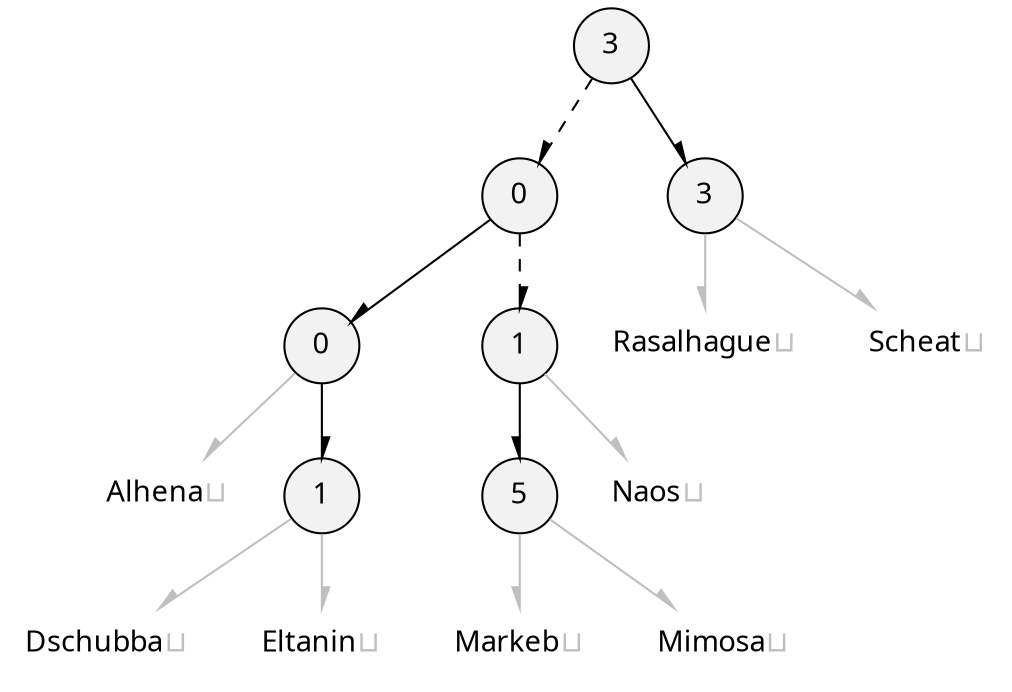 digraph {
	graph [truecolor=true, bgcolor=transparent, fontname=modern];
	node [shape=none, fontname=modern];
	// tree 0x100b04180
	// branches
	tree0x100b04180branch0 [label="3", shape=circle, style=filled, fillcolor=Grey95];
	tree0x100b04180branch0 -> tree0x100905970branch0 [style=dashed, arrowhead=rnormal];
	tree0x100b04180branch0 -> tree0x100b04180branch1 [arrowhead=lnormal];
	tree0x100b04180branch1 [label="3", shape=circle, style=filled, fillcolor=Grey95];
	tree0x100b04180branch1 -> tree0x100b04180leaf1 [color=Gray75, arrowhead=rnormal];
	tree0x100b04180branch1 -> tree0x100b04180leaf2 [color=Gray75, arrowhead=lnormal];
	// leaves
	tree0x100b04180leaf1 [label = <Rasalhague<font color="Gray75">⊔</font>>];
	tree0x100b04180leaf2 [label = <Scheat<font color="Gray75">⊔</font>>];
	// tree 0x100905970
	// branches
	tree0x100905970branch0 [label="0", shape=circle, style=filled, fillcolor=Grey95];
	tree0x100905970branch0 -> tree0x100905970branch1 [arrowhead=rnormal];
	tree0x100905970branch0 -> tree0x100910290branch0 [style=dashed, arrowhead=lnormal];
	tree0x100905970branch1 [label="0", shape=circle, style=filled, fillcolor=Grey95];
	tree0x100905970branch1 -> tree0x100905970leaf0 [color=Gray75, arrowhead=rnormal];
	tree0x100905970branch1 -> tree0x100905970branch2 [arrowhead=lnormal];
	tree0x100905970branch2 [label="1", shape=circle, style=filled, fillcolor=Grey95];
	tree0x100905970branch2 -> tree0x100905970leaf1 [color=Gray75, arrowhead=rnormal];
	tree0x100905970branch2 -> tree0x100905970leaf2 [color=Gray75, arrowhead=lnormal];
	// leaves
	tree0x100905970leaf0 [label = <Alhena<font color="Gray75">⊔</font>>];
	tree0x100905970leaf1 [label = <Dschubba<font color="Gray75">⊔</font>>];
	tree0x100905970leaf2 [label = <Eltanin<font color="Gray75">⊔</font>>];
	// tree 0x100910290
	// branches
	tree0x100910290branch0 [label="1", shape=circle, style=filled, fillcolor=Grey95];
	tree0x100910290branch0 -> tree0x100910290branch1 [arrowhead=rnormal];
	tree0x100910290branch0 -> tree0x100910290leaf2 [color=Gray75, arrowhead=lnormal];
	tree0x100910290branch1 [label="5", shape=circle, style=filled, fillcolor=Grey95];
	tree0x100910290branch1 -> tree0x100910290leaf0 [color=Gray75, arrowhead=rnormal];
	tree0x100910290branch1 -> tree0x100910290leaf1 [color=Gray75, arrowhead=lnormal];
	// leaves
	tree0x100910290leaf0 [label = <Markeb<font color="Gray75">⊔</font>>];
	tree0x100910290leaf1 [label = <Mimosa<font color="Gray75">⊔</font>>];
	tree0x100910290leaf2 [label = <Naos<font color="Gray75">⊔</font>>];
}
